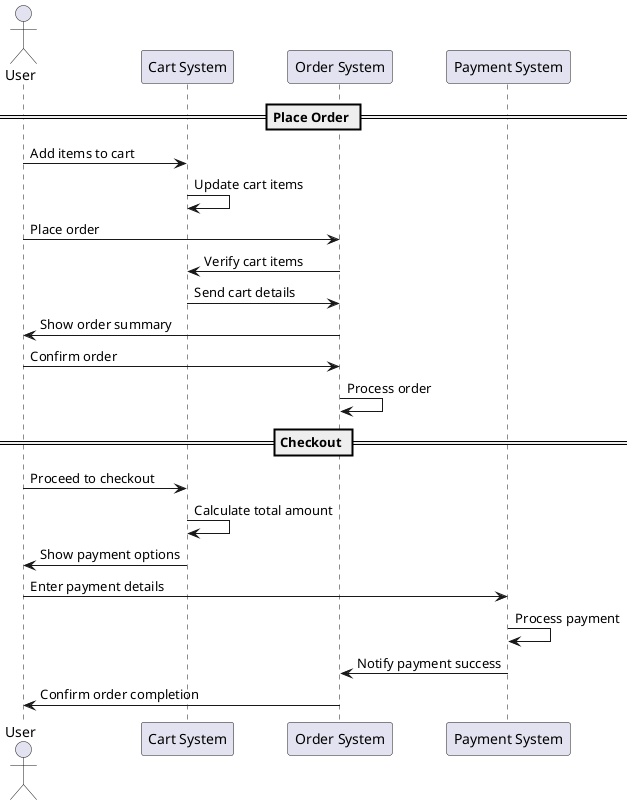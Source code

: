 @startuml

actor User

participant "Cart System" as Cart
participant "Order System" as Order
participant "Payment System" as Payment

== Place Order ==
User -> Cart: Add items to cart
Cart -> Cart: Update cart items
User -> Order: Place order
Order -> Cart: Verify cart items
Cart -> Order: Send cart details
Order -> User: Show order summary
User -> Order: Confirm order
Order -> Order: Process order

== Checkout ==
User -> Cart: Proceed to checkout
Cart -> Cart: Calculate total amount
Cart -> User: Show payment options
User -> Payment: Enter payment details
Payment -> Payment: Process payment
Payment -> Order: Notify payment success
Order -> User: Confirm order completion

@enduml
